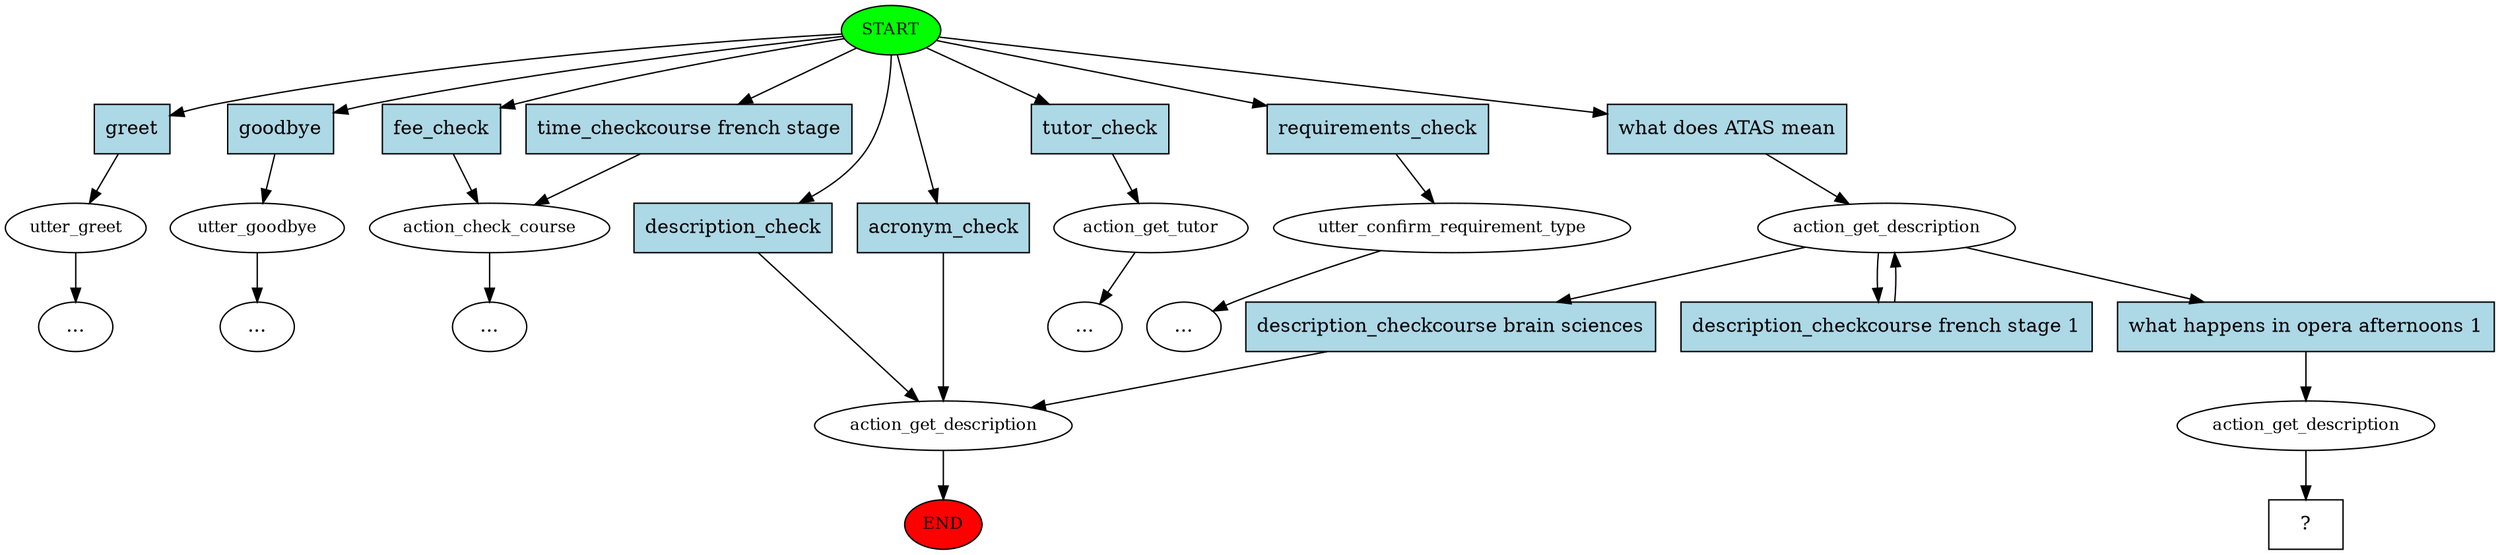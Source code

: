 digraph  {
0 [class="start active", fillcolor=green, fontsize=12, label=START, style=filled];
"-1" [class=end, fillcolor=red, fontsize=12, label=END, style=filled];
1 [class="", fontsize=12, label=utter_greet];
"-3" [class=ellipsis, label="..."];
2 [class="", fontsize=12, label=utter_goodbye];
"-4" [class=ellipsis, label="..."];
3 [class="", fontsize=12, label=action_check_course];
7 [class="", fontsize=12, label=action_get_description];
9 [class="", fontsize=12, label=action_get_tutor];
"-9" [class=ellipsis, label="..."];
10 [class="", fontsize=12, label=utter_confirm_requirement_type];
"-10" [class=ellipsis, label="..."];
"-12" [class=ellipsis, label="..."];
13 [class=active, fontsize=12, label=action_get_description];
19 [class=active, fontsize=12, label=action_get_description];
20 [class="intent dashed active", label="  ?  ", shape=rect];
21 [class=intent, fillcolor=lightblue, label=greet, shape=rect, style=filled];
22 [class=intent, fillcolor=lightblue, label=goodbye, shape=rect, style=filled];
23 [class=intent, fillcolor=lightblue, label=fee_check, shape=rect, style=filled];
24 [class=intent, fillcolor=lightblue, label="time_checkcourse french stage", shape=rect, style=filled];
25 [class=intent, fillcolor=lightblue, label=description_check, shape=rect, style=filled];
26 [class=intent, fillcolor=lightblue, label=acronym_check, shape=rect, style=filled];
27 [class=intent, fillcolor=lightblue, label=tutor_check, shape=rect, style=filled];
28 [class=intent, fillcolor=lightblue, label=requirements_check, shape=rect, style=filled];
29 [class="intent active", fillcolor=lightblue, label="what does ATAS mean", shape=rect, style=filled];
30 [class=intent, fillcolor=lightblue, label="description_checkcourse brain sciences", shape=rect, style=filled];
31 [class=intent, fillcolor=lightblue, label="description_checkcourse french stage 1", shape=rect, style=filled];
32 [class="intent active", fillcolor=lightblue, label="what happens in opera afternoons 1", shape=rect, style=filled];
0 -> 21  [class="", key=0];
0 -> 22  [class="", key=0];
0 -> 23  [class="", key=0];
0 -> 24  [class="", key=0];
0 -> 25  [class="", key=0];
0 -> 26  [class="", key=0];
0 -> 27  [class="", key=0];
0 -> 28  [class="", key=0];
0 -> 29  [class=active, key=0];
1 -> "-3"  [class="", key=NONE, label=""];
2 -> "-4"  [class="", key=NONE, label=""];
3 -> "-12"  [class="", key=NONE, label=""];
7 -> "-1"  [class="", key=NONE, label=""];
9 -> "-9"  [class="", key=NONE, label=""];
10 -> "-10"  [class="", key=NONE, label=""];
13 -> 30  [class="", key=0];
13 -> 31  [class="", key=0];
13 -> 32  [class=active, key=0];
19 -> 20  [class=active, key=NONE, label=""];
21 -> 1  [class="", key=0];
22 -> 2  [class="", key=0];
23 -> 3  [class="", key=0];
24 -> 3  [class="", key=0];
25 -> 7  [class="", key=0];
26 -> 7  [class="", key=0];
27 -> 9  [class="", key=0];
28 -> 10  [class="", key=0];
29 -> 13  [class=active, key=0];
30 -> 7  [class="", key=0];
31 -> 13  [class="", key=0];
32 -> 19  [class=active, key=0];
}
